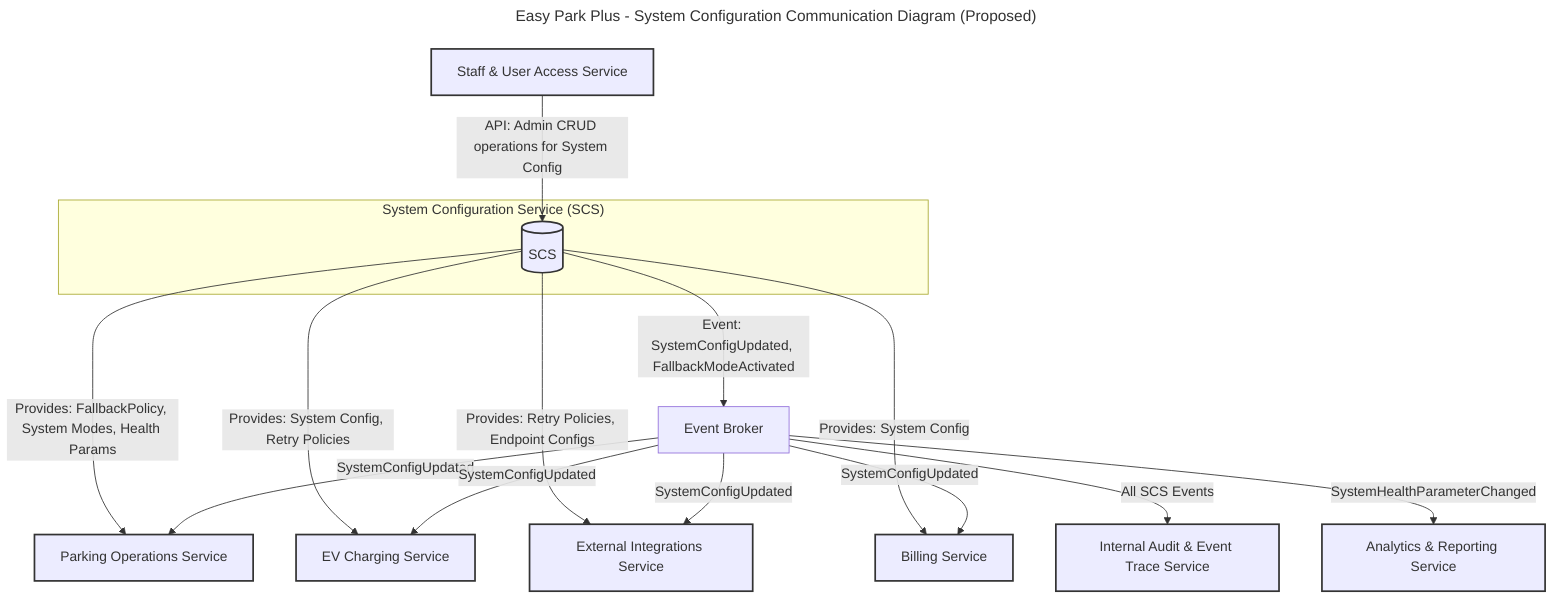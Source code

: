 ---
title: Easy Park Plus - System Configuration Communication Diagram (Proposed)
---

graph TD
    subgraph "System Configuration Service (SCS)"
        SCS[(SCS)]
    end

    %% Data & Events Consumed by SCS
    SUS[Staff & User Access Service] -->|API: Admin CRUD operations for System Config| SCS

    %% Services Called & Events Published by SCS
    SCS -->|Provides: FallbackPolicy, System Modes, Health Params| POS[Parking Operations Service]
    SCS -->|Provides: System Config, Retry Policies| EVCS[EV Charging Service]
    SCS -->|Provides: Retry Policies, Endpoint Configs| EIS[External Integrations Service]
    SCS -->|Provides: System Config| BS[Billing Service]
    SCS -->|Event: SystemConfigUpdated, FallbackModeActivated| EventBroker[Event Broker]

    %% General Event Publishing by SCS
    EventBroker -->|SystemConfigUpdated| POS
    EventBroker -->|SystemConfigUpdated| EVCS
    EventBroker -->|SystemConfigUpdated| EIS
    EventBroker -->|SystemConfigUpdated| BS
    EventBroker -->|All SCS Events| IAETS[Internal Audit & Event Trace Service]
    EventBroker -->|SystemHealthParameterChanged| ARS[Analytics & Reporting Service]

    classDef service fill:#lightyellow,stroke:#333,stroke-width:2px;
    class SCS,SUS,POS,EVCS,EIS,BS,IAETS,ARS service;
    class EventBroker fill:#lightblue,stroke:#333,stroke-width:2px;